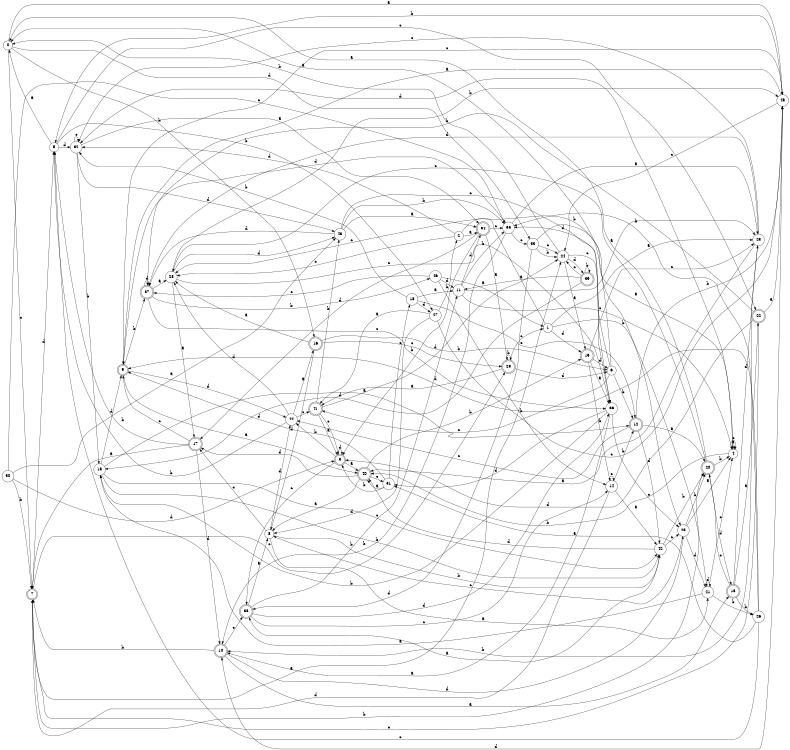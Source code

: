 digraph n38_7 {
__start0 [label="" shape="none"];

rankdir=LR;
size="8,5";

s0 [style="filled", color="black", fillcolor="white" shape="circle", label="0"];
s1 [style="filled", color="black", fillcolor="white" shape="circle", label="1"];
s2 [style="filled", color="black", fillcolor="white" shape="circle", label="2"];
s3 [style="rounded,filled", color="black", fillcolor="white" shape="doublecircle", label="3"];
s4 [style="filled", color="black", fillcolor="white" shape="circle", label="4"];
s5 [style="filled", color="black", fillcolor="white" shape="circle", label="5"];
s6 [style="filled", color="black", fillcolor="white" shape="circle", label="6"];
s7 [style="rounded,filled", color="black", fillcolor="white" shape="doublecircle", label="7"];
s8 [style="filled", color="black", fillcolor="white" shape="circle", label="8"];
s9 [style="rounded,filled", color="black", fillcolor="white" shape="doublecircle", label="9"];
s10 [style="rounded,filled", color="black", fillcolor="white" shape="doublecircle", label="10"];
s11 [style="filled", color="black", fillcolor="white" shape="circle", label="11"];
s12 [style="rounded,filled", color="black", fillcolor="white" shape="doublecircle", label="12"];
s13 [style="rounded,filled", color="black", fillcolor="white" shape="doublecircle", label="13"];
s14 [style="filled", color="black", fillcolor="white" shape="circle", label="14"];
s15 [style="filled", color="black", fillcolor="white" shape="circle", label="15"];
s16 [style="rounded,filled", color="black", fillcolor="white" shape="doublecircle", label="16"];
s17 [style="rounded,filled", color="black", fillcolor="white" shape="doublecircle", label="17"];
s18 [style="filled", color="black", fillcolor="white" shape="circle", label="18"];
s19 [style="rounded,filled", color="black", fillcolor="white" shape="doublecircle", label="19"];
s20 [style="rounded,filled", color="black", fillcolor="white" shape="doublecircle", label="20"];
s21 [style="filled", color="black", fillcolor="white" shape="circle", label="21"];
s22 [style="rounded,filled", color="black", fillcolor="white" shape="doublecircle", label="22"];
s23 [style="filled", color="black", fillcolor="white" shape="circle", label="23"];
s24 [style="filled", color="black", fillcolor="white" shape="circle", label="24"];
s25 [style="filled", color="black", fillcolor="white" shape="circle", label="25"];
s26 [style="filled", color="black", fillcolor="white" shape="circle", label="26"];
s27 [style="filled", color="black", fillcolor="white" shape="circle", label="27"];
s28 [style="filled", color="black", fillcolor="white" shape="circle", label="28"];
s29 [style="rounded,filled", color="black", fillcolor="white" shape="doublecircle", label="29"];
s30 [style="filled", color="black", fillcolor="white" shape="circle", label="30"];
s31 [style="filled", color="black", fillcolor="white" shape="circle", label="31"];
s32 [style="filled", color="black", fillcolor="white" shape="circle", label="32"];
s33 [style="filled", color="black", fillcolor="white" shape="circle", label="33"];
s34 [style="rounded,filled", color="black", fillcolor="white" shape="doublecircle", label="34"];
s35 [style="filled", color="black", fillcolor="white" shape="circle", label="35"];
s36 [style="filled", color="black", fillcolor="white" shape="circle", label="36"];
s37 [style="rounded,filled", color="black", fillcolor="white" shape="doublecircle", label="37"];
s38 [style="rounded,filled", color="black", fillcolor="white" shape="doublecircle", label="38"];
s39 [style="rounded,filled", color="black", fillcolor="white" shape="doublecircle", label="39"];
s40 [style="rounded,filled", color="black", fillcolor="white" shape="doublecircle", label="40"];
s41 [style="rounded,filled", color="black", fillcolor="white" shape="doublecircle", label="41"];
s42 [style="filled", color="black", fillcolor="white" shape="circle", label="42"];
s43 [style="filled", color="black", fillcolor="white" shape="circle", label="43"];
s44 [style="filled", color="black", fillcolor="white" shape="circle", label="44"];
s45 [style="filled", color="black", fillcolor="white" shape="circle", label="45"];
s46 [style="filled", color="black", fillcolor="white" shape="circle", label="46"];
s0 -> s45 [label="a"];
s0 -> s16 [label="b"];
s0 -> s7 [label="c"];
s0 -> s33 [label="d"];
s1 -> s23 [label="a"];
s1 -> s21 [label="b"];
s1 -> s28 [label="c"];
s1 -> s19 [label="d"];
s2 -> s34 [label="a"];
s2 -> s25 [label="b"];
s2 -> s28 [label="c"];
s2 -> s32 [label="d"];
s3 -> s40 [label="a"];
s3 -> s44 [label="b"];
s3 -> s38 [label="c"];
s3 -> s3 [label="d"];
s4 -> s4 [label="a"];
s4 -> s40 [label="b"];
s4 -> s4 [label="c"];
s4 -> s32 [label="d"];
s5 -> s0 [label="a"];
s5 -> s27 [label="b"];
s5 -> s22 [label="c"];
s5 -> s32 [label="d"];
s6 -> s0 [label="a"];
s6 -> s12 [label="b"];
s6 -> s41 [label="c"];
s6 -> s35 [label="d"];
s7 -> s24 [label="a"];
s7 -> s20 [label="b"];
s7 -> s29 [label="c"];
s7 -> s5 [label="d"];
s8 -> s21 [label="a"];
s8 -> s42 [label="b"];
s8 -> s17 [label="c"];
s8 -> s44 [label="d"];
s9 -> s40 [label="a"];
s9 -> s37 [label="b"];
s9 -> s45 [label="c"];
s9 -> s44 [label="d"];
s10 -> s13 [label="a"];
s10 -> s7 [label="b"];
s10 -> s38 [label="c"];
s10 -> s25 [label="d"];
s11 -> s23 [label="a"];
s11 -> s35 [label="b"];
s11 -> s4 [label="c"];
s11 -> s34 [label="d"];
s12 -> s20 [label="a"];
s12 -> s45 [label="b"];
s12 -> s44 [label="c"];
s12 -> s42 [label="d"];
s13 -> s22 [label="a"];
s13 -> s26 [label="b"];
s13 -> s20 [label="c"];
s13 -> s23 [label="d"];
s14 -> s42 [label="a"];
s14 -> s12 [label="b"];
s14 -> s14 [label="c"];
s14 -> s7 [label="d"];
s15 -> s12 [label="a"];
s15 -> s42 [label="b"];
s15 -> s42 [label="c"];
s15 -> s9 [label="d"];
s16 -> s28 [label="a"];
s16 -> s6 [label="b"];
s16 -> s29 [label="c"];
s16 -> s8 [label="d"];
s17 -> s7 [label="a"];
s17 -> s5 [label="b"];
s17 -> s9 [label="c"];
s17 -> s10 [label="d"];
s18 -> s11 [label="a"];
s18 -> s32 [label="b"];
s18 -> s12 [label="c"];
s18 -> s27 [label="d"];
s19 -> s36 [label="a"];
s19 -> s14 [label="b"];
s19 -> s23 [label="c"];
s19 -> s6 [label="d"];
s20 -> s0 [label="a"];
s20 -> s4 [label="b"];
s20 -> s28 [label="c"];
s20 -> s13 [label="d"];
s21 -> s15 [label="a"];
s21 -> s26 [label="b"];
s21 -> s4 [label="c"];
s21 -> s21 [label="d"];
s22 -> s45 [label="a"];
s22 -> s37 [label="b"];
s22 -> s7 [label="c"];
s22 -> s3 [label="d"];
s23 -> s40 [label="a"];
s23 -> s10 [label="b"];
s23 -> s32 [label="c"];
s23 -> s37 [label="d"];
s24 -> s19 [label="a"];
s24 -> s0 [label="b"];
s24 -> s36 [label="c"];
s24 -> s39 [label="d"];
s25 -> s4 [label="a"];
s25 -> s20 [label="b"];
s25 -> s8 [label="c"];
s25 -> s21 [label="d"];
s26 -> s31 [label="a"];
s26 -> s35 [label="b"];
s26 -> s5 [label="c"];
s26 -> s9 [label="d"];
s27 -> s41 [label="a"];
s27 -> s2 [label="b"];
s27 -> s45 [label="c"];
s27 -> s8 [label="d"];
s28 -> s17 [label="a"];
s28 -> s45 [label="b"];
s28 -> s36 [label="c"];
s28 -> s43 [label="d"];
s29 -> s41 [label="a"];
s29 -> s29 [label="b"];
s29 -> s1 [label="c"];
s29 -> s6 [label="d"];
s30 -> s43 [label="a"];
s30 -> s7 [label="b"];
s30 -> s35 [label="c"];
s30 -> s3 [label="d"];
s31 -> s40 [label="a"];
s31 -> s3 [label="b"];
s31 -> s18 [label="c"];
s31 -> s9 [label="d"];
s32 -> s34 [label="a"];
s32 -> s15 [label="b"];
s32 -> s32 [label="c"];
s32 -> s43 [label="d"];
s33 -> s4 [label="a"];
s33 -> s24 [label="b"];
s33 -> s24 [label="c"];
s33 -> s38 [label="d"];
s34 -> s29 [label="a"];
s34 -> s3 [label="b"];
s34 -> s35 [label="c"];
s34 -> s17 [label="d"];
s35 -> s23 [label="a"];
s35 -> s10 [label="b"];
s35 -> s33 [label="c"];
s35 -> s9 [label="d"];
s36 -> s10 [label="a"];
s36 -> s15 [label="b"];
s36 -> s25 [label="c"];
s36 -> s31 [label="d"];
s37 -> s28 [label="a"];
s37 -> s46 [label="b"];
s37 -> s36 [label="c"];
s37 -> s37 [label="d"];
s38 -> s8 [label="a"];
s38 -> s11 [label="b"];
s38 -> s14 [label="c"];
s38 -> s36 [label="d"];
s39 -> s11 [label="a"];
s39 -> s39 [label="b"];
s39 -> s24 [label="c"];
s39 -> s15 [label="d"];
s40 -> s8 [label="a"];
s40 -> s19 [label="b"];
s40 -> s31 [label="c"];
s40 -> s17 [label="d"];
s41 -> s3 [label="a"];
s41 -> s43 [label="b"];
s41 -> s3 [label="c"];
s41 -> s24 [label="d"];
s42 -> s38 [label="a"];
s42 -> s20 [label="b"];
s42 -> s25 [label="c"];
s42 -> s40 [label="d"];
s43 -> s34 [label="a"];
s43 -> s35 [label="b"];
s43 -> s36 [label="c"];
s43 -> s37 [label="d"];
s44 -> s16 [label="a"];
s44 -> s5 [label="b"];
s44 -> s41 [label="c"];
s44 -> s28 [label="d"];
s45 -> s9 [label="a"];
s45 -> s5 [label="b"];
s45 -> s24 [label="c"];
s45 -> s10 [label="d"];
s46 -> s1 [label="a"];
s46 -> s14 [label="b"];
s46 -> s37 [label="c"];
s46 -> s11 [label="d"];

}